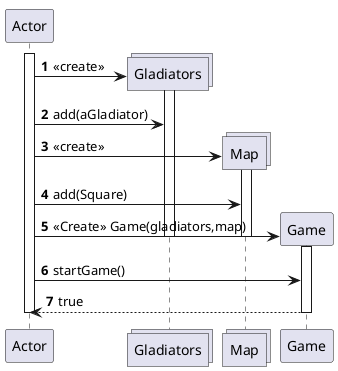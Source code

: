 @startuml

autonumber

activate Actor

actor Actor
create collections Gladiators
Actor -> Gladiators: <<create>>
activate Gladiators
Actor -> Gladiators:add(aGladiator)


create collections Map
Actor -> Map: <<create>>
activate Map
Actor -> Map: add(Square)

create Game
Actor -> Game : <<Create>> Game(gladiators,map)
activate Game
deactivate Gladiators
deactivate Map
Actor -> Game : startGame()
Game --> Actor : true
deactivate Game

deactivate Actor

@enduml